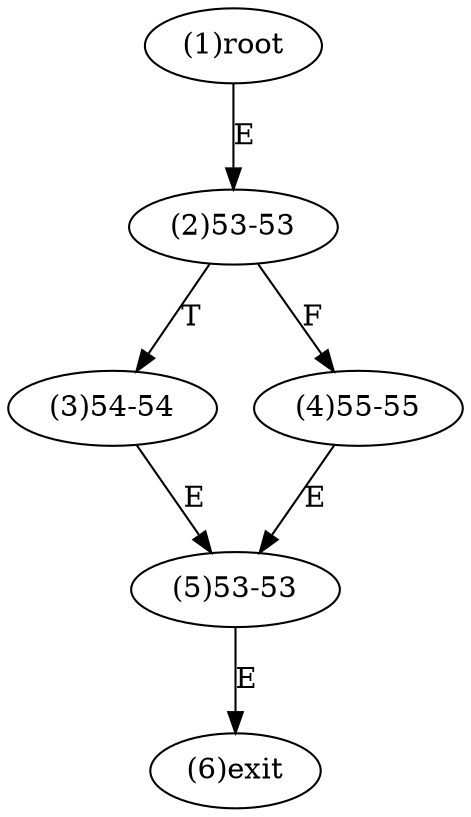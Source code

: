 digraph "" { 
1[ label="(1)root"];
2[ label="(2)53-53"];
3[ label="(3)54-54"];
4[ label="(4)55-55"];
5[ label="(5)53-53"];
6[ label="(6)exit"];
1->2[ label="E"];
2->4[ label="F"];
2->3[ label="T"];
3->5[ label="E"];
4->5[ label="E"];
5->6[ label="E"];
}